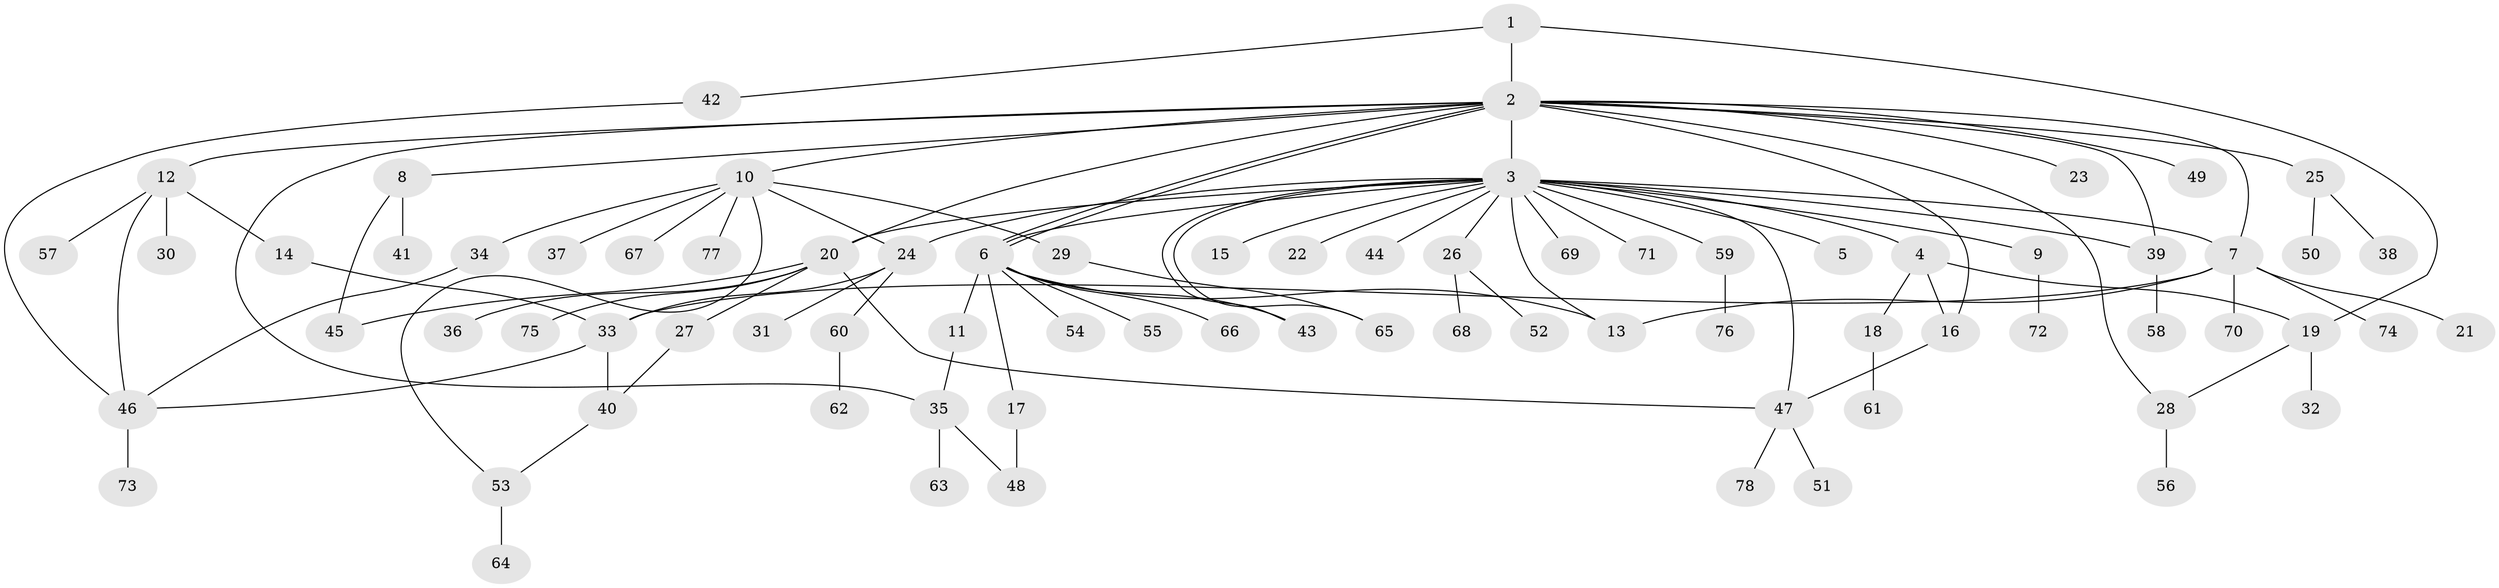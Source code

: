 // coarse degree distribution, {5: 0.034482758620689655, 13: 0.017241379310344827, 24: 0.017241379310344827, 4: 0.05172413793103448, 1: 0.5344827586206896, 6: 0.05172413793103448, 3: 0.05172413793103448, 7: 0.017241379310344827, 8: 0.017241379310344827, 2: 0.20689655172413793}
// Generated by graph-tools (version 1.1) at 2025/23/03/03/25 07:23:55]
// undirected, 78 vertices, 102 edges
graph export_dot {
graph [start="1"]
  node [color=gray90,style=filled];
  1;
  2;
  3;
  4;
  5;
  6;
  7;
  8;
  9;
  10;
  11;
  12;
  13;
  14;
  15;
  16;
  17;
  18;
  19;
  20;
  21;
  22;
  23;
  24;
  25;
  26;
  27;
  28;
  29;
  30;
  31;
  32;
  33;
  34;
  35;
  36;
  37;
  38;
  39;
  40;
  41;
  42;
  43;
  44;
  45;
  46;
  47;
  48;
  49;
  50;
  51;
  52;
  53;
  54;
  55;
  56;
  57;
  58;
  59;
  60;
  61;
  62;
  63;
  64;
  65;
  66;
  67;
  68;
  69;
  70;
  71;
  72;
  73;
  74;
  75;
  76;
  77;
  78;
  1 -- 2;
  1 -- 19;
  1 -- 42;
  2 -- 3;
  2 -- 6;
  2 -- 6;
  2 -- 7;
  2 -- 8;
  2 -- 10;
  2 -- 12;
  2 -- 16;
  2 -- 20;
  2 -- 23;
  2 -- 25;
  2 -- 28;
  2 -- 35;
  2 -- 39;
  2 -- 49;
  3 -- 4;
  3 -- 5;
  3 -- 6;
  3 -- 7;
  3 -- 9;
  3 -- 13;
  3 -- 15;
  3 -- 20;
  3 -- 22;
  3 -- 24;
  3 -- 26;
  3 -- 39;
  3 -- 43;
  3 -- 44;
  3 -- 47;
  3 -- 59;
  3 -- 65;
  3 -- 69;
  3 -- 71;
  4 -- 16;
  4 -- 18;
  4 -- 19;
  6 -- 11;
  6 -- 13;
  6 -- 17;
  6 -- 43;
  6 -- 54;
  6 -- 55;
  6 -- 66;
  7 -- 13;
  7 -- 21;
  7 -- 33;
  7 -- 70;
  7 -- 74;
  8 -- 41;
  8 -- 45;
  9 -- 72;
  10 -- 24;
  10 -- 29;
  10 -- 34;
  10 -- 37;
  10 -- 53;
  10 -- 67;
  10 -- 77;
  11 -- 35;
  12 -- 14;
  12 -- 30;
  12 -- 46;
  12 -- 57;
  14 -- 33;
  16 -- 47;
  17 -- 48;
  18 -- 61;
  19 -- 28;
  19 -- 32;
  20 -- 27;
  20 -- 36;
  20 -- 45;
  20 -- 47;
  20 -- 75;
  24 -- 31;
  24 -- 33;
  24 -- 60;
  25 -- 38;
  25 -- 50;
  26 -- 52;
  26 -- 68;
  27 -- 40;
  28 -- 56;
  29 -- 65;
  33 -- 40;
  33 -- 46;
  34 -- 46;
  35 -- 48;
  35 -- 63;
  39 -- 58;
  40 -- 53;
  42 -- 46;
  46 -- 73;
  47 -- 51;
  47 -- 78;
  53 -- 64;
  59 -- 76;
  60 -- 62;
}
